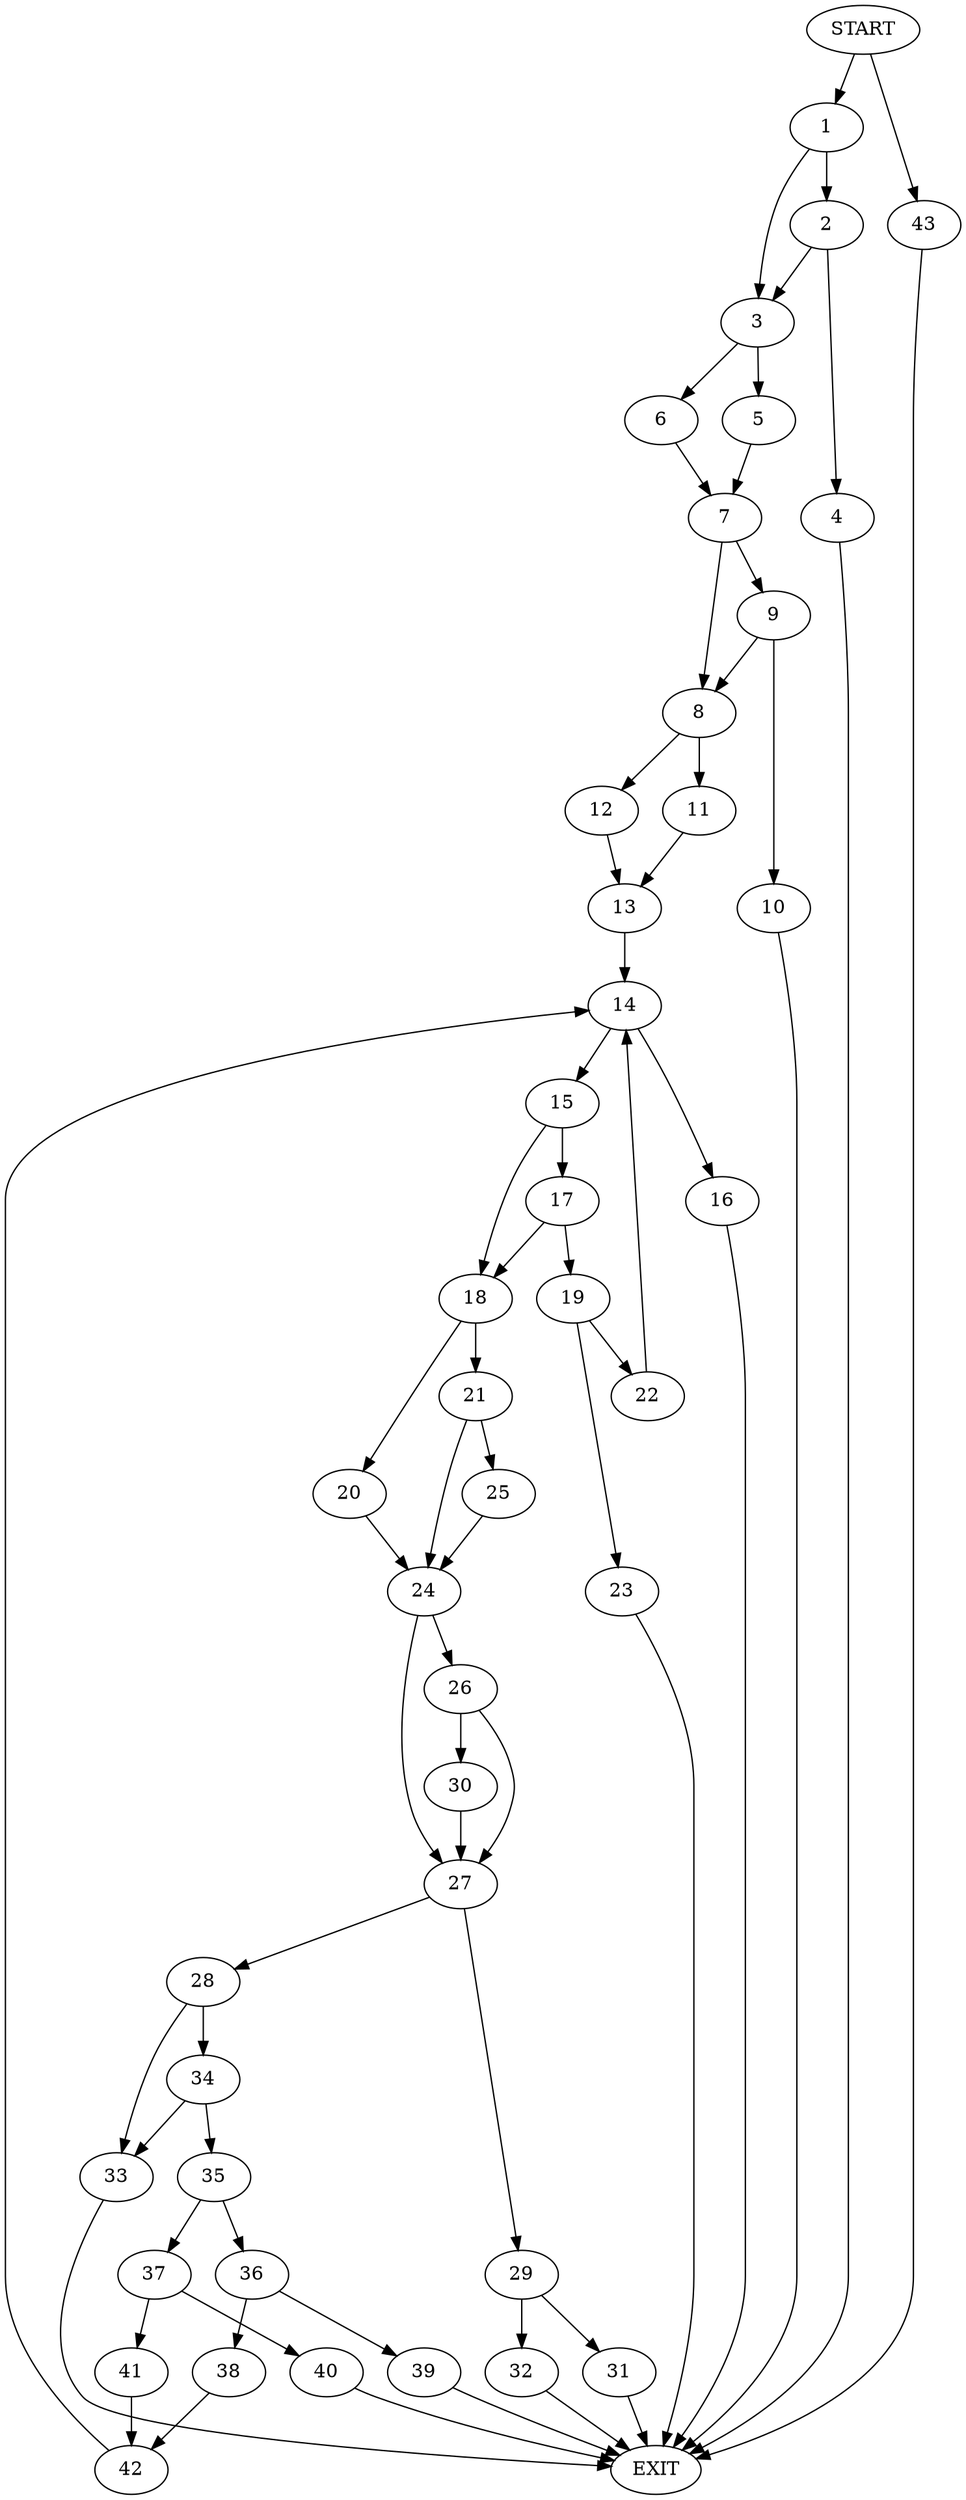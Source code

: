 digraph {
0 [label="START"]
44 [label="EXIT"]
0 -> 1
1 -> 2
1 -> 3
2 -> 4
2 -> 3
3 -> 5
3 -> 6
4 -> 44
6 -> 7
5 -> 7
7 -> 8
7 -> 9
9 -> 10
9 -> 8
8 -> 11
8 -> 12
10 -> 44
12 -> 13
11 -> 13
13 -> 14
14 -> 15
14 -> 16
16 -> 44
15 -> 17
15 -> 18
17 -> 19
17 -> 18
18 -> 20
18 -> 21
19 -> 22
19 -> 23
22 -> 14
23 -> 44
21 -> 24
21 -> 25
20 -> 24
24 -> 26
24 -> 27
25 -> 24
27 -> 28
27 -> 29
26 -> 30
26 -> 27
30 -> 27
29 -> 31
29 -> 32
28 -> 33
28 -> 34
32 -> 44
31 -> 44
33 -> 44
34 -> 33
34 -> 35
35 -> 36
35 -> 37
36 -> 38
36 -> 39
37 -> 40
37 -> 41
40 -> 44
41 -> 42
42 -> 14
38 -> 42
39 -> 44
0 -> 43
43 -> 44
}
